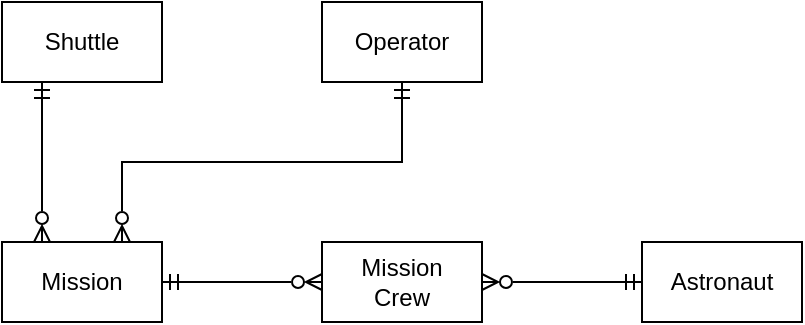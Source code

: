 <mxfile version="16.0.2" type="device"><diagram id="55u_fsAAF7GUWKQNcrFI" name="Page-1"><mxGraphModel dx="1102" dy="857" grid="1" gridSize="10" guides="1" tooltips="1" connect="1" arrows="1" fold="1" page="1" pageScale="1" pageWidth="1169" pageHeight="827" math="0" shadow="0"><root><mxCell id="0"/><mxCell id="1" parent="0"/><mxCell id="_Od-kxH5UNUeKRzh7_-m-7" style="edgeStyle=orthogonalEdgeStyle;rounded=0;orthogonalLoop=1;jettySize=auto;html=1;exitX=0.25;exitY=0;exitDx=0;exitDy=0;entryX=0.25;entryY=1;entryDx=0;entryDy=0;startArrow=ERzeroToMany;startFill=0;endArrow=ERmandOne;endFill=0;" edge="1" parent="1" source="_Od-kxH5UNUeKRzh7_-m-1" target="_Od-kxH5UNUeKRzh7_-m-6"><mxGeometry relative="1" as="geometry"/></mxCell><mxCell id="_Od-kxH5UNUeKRzh7_-m-9" style="edgeStyle=orthogonalEdgeStyle;rounded=0;orthogonalLoop=1;jettySize=auto;html=1;exitX=0.75;exitY=0;exitDx=0;exitDy=0;entryX=0.5;entryY=1;entryDx=0;entryDy=0;startArrow=ERzeroToMany;startFill=0;endArrow=ERmandOne;endFill=0;" edge="1" parent="1" source="_Od-kxH5UNUeKRzh7_-m-1" target="_Od-kxH5UNUeKRzh7_-m-8"><mxGeometry relative="1" as="geometry"/></mxCell><mxCell id="_Od-kxH5UNUeKRzh7_-m-1" value="Mission" style="whiteSpace=wrap;html=1;align=center;" vertex="1" parent="1"><mxGeometry x="320" y="320" width="80" height="40" as="geometry"/></mxCell><mxCell id="_Od-kxH5UNUeKRzh7_-m-4" style="edgeStyle=orthogonalEdgeStyle;rounded=0;orthogonalLoop=1;jettySize=auto;html=1;exitX=0;exitY=0.5;exitDx=0;exitDy=0;entryX=1;entryY=0.5;entryDx=0;entryDy=0;endArrow=ERmandOne;endFill=0;startArrow=ERzeroToMany;startFill=0;" edge="1" parent="1" source="_Od-kxH5UNUeKRzh7_-m-2" target="_Od-kxH5UNUeKRzh7_-m-1"><mxGeometry relative="1" as="geometry"/></mxCell><mxCell id="_Od-kxH5UNUeKRzh7_-m-5" style="edgeStyle=orthogonalEdgeStyle;rounded=0;orthogonalLoop=1;jettySize=auto;html=1;exitX=1;exitY=0.5;exitDx=0;exitDy=0;entryX=0;entryY=0.5;entryDx=0;entryDy=0;startArrow=ERzeroToMany;startFill=0;endArrow=ERmandOne;endFill=0;" edge="1" parent="1" source="_Od-kxH5UNUeKRzh7_-m-2" target="_Od-kxH5UNUeKRzh7_-m-3"><mxGeometry relative="1" as="geometry"/></mxCell><mxCell id="_Od-kxH5UNUeKRzh7_-m-2" value="Mission&lt;br&gt;Crew" style="whiteSpace=wrap;html=1;align=center;" vertex="1" parent="1"><mxGeometry x="480" y="320" width="80" height="40" as="geometry"/></mxCell><mxCell id="_Od-kxH5UNUeKRzh7_-m-3" value="Astronaut" style="whiteSpace=wrap;html=1;align=center;" vertex="1" parent="1"><mxGeometry x="640" y="320" width="80" height="40" as="geometry"/></mxCell><mxCell id="_Od-kxH5UNUeKRzh7_-m-6" value="Shuttle" style="whiteSpace=wrap;html=1;align=center;" vertex="1" parent="1"><mxGeometry x="320" y="200" width="80" height="40" as="geometry"/></mxCell><mxCell id="_Od-kxH5UNUeKRzh7_-m-8" value="Operator" style="whiteSpace=wrap;html=1;align=center;" vertex="1" parent="1"><mxGeometry x="480" y="200" width="80" height="40" as="geometry"/></mxCell></root></mxGraphModel></diagram></mxfile>